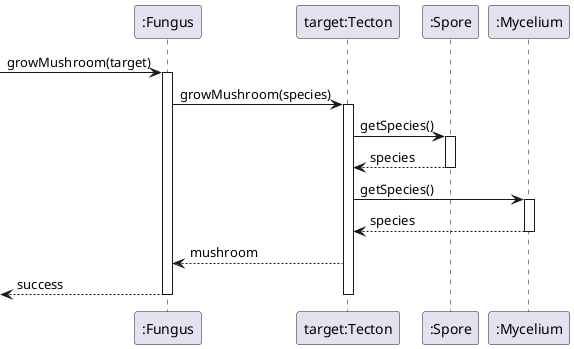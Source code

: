 @startuml

participant ":Fungus" as fungus
participant "target:Tecton" as target
participant ":Spore" as spore
participant ":Mycelium" as mycelium

-> fungus : growMushroom(target)
activate fungus
fungus -> target: growMushroom(species)

activate target

target -> spore : getSpecies()
activate spore
target <-- spore : species
deactivate spore

target -> mycelium : getSpecies()
activate mycelium
target <-- mycelium : species
deactivate mycelium

fungus <-- target : mushroom

<-- fungus : success

deactivate target
deactivate fungus

@enduml
